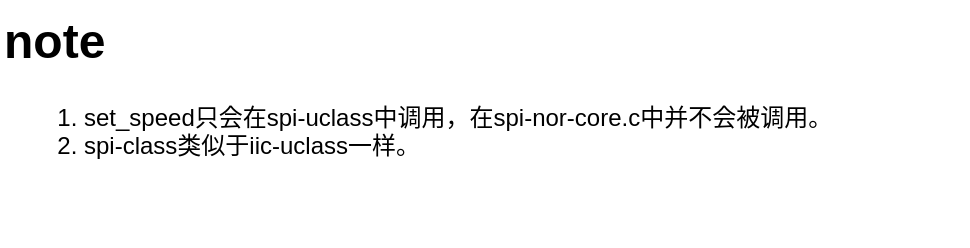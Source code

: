 <mxfile version="26.0.14">
  <diagram name="u-boot" id="cODlo8CqtNkp3Dt5_dgV">
    <mxGraphModel dx="1434" dy="746" grid="0" gridSize="10" guides="1" tooltips="1" connect="1" arrows="1" fold="1" page="1" pageScale="1" pageWidth="827" pageHeight="1169" math="0" shadow="0">
      <root>
        <mxCell id="0" />
        <mxCell id="1" parent="0" />
        <mxCell id="UXZzseelZtYoL9JAU_DK-3" value="&lt;h1 style=&quot;margin-top: 0px;&quot;&gt;note&lt;/h1&gt;&lt;p&gt;&lt;/p&gt;&lt;ol&gt;&lt;li&gt;set_speed只会在spi-uclass中调用，在spi-nor-core.c中并不会被调用。&lt;/li&gt;&lt;li&gt;spi-class类似于iic-uclass一样。&lt;/li&gt;&lt;/ol&gt;&lt;p&gt;&lt;/p&gt;" style="text;html=1;whiteSpace=wrap;overflow=hidden;rounded=0;" vertex="1" parent="1">
          <mxGeometry x="76" y="71" width="484" height="120" as="geometry" />
        </mxCell>
      </root>
    </mxGraphModel>
  </diagram>
</mxfile>
